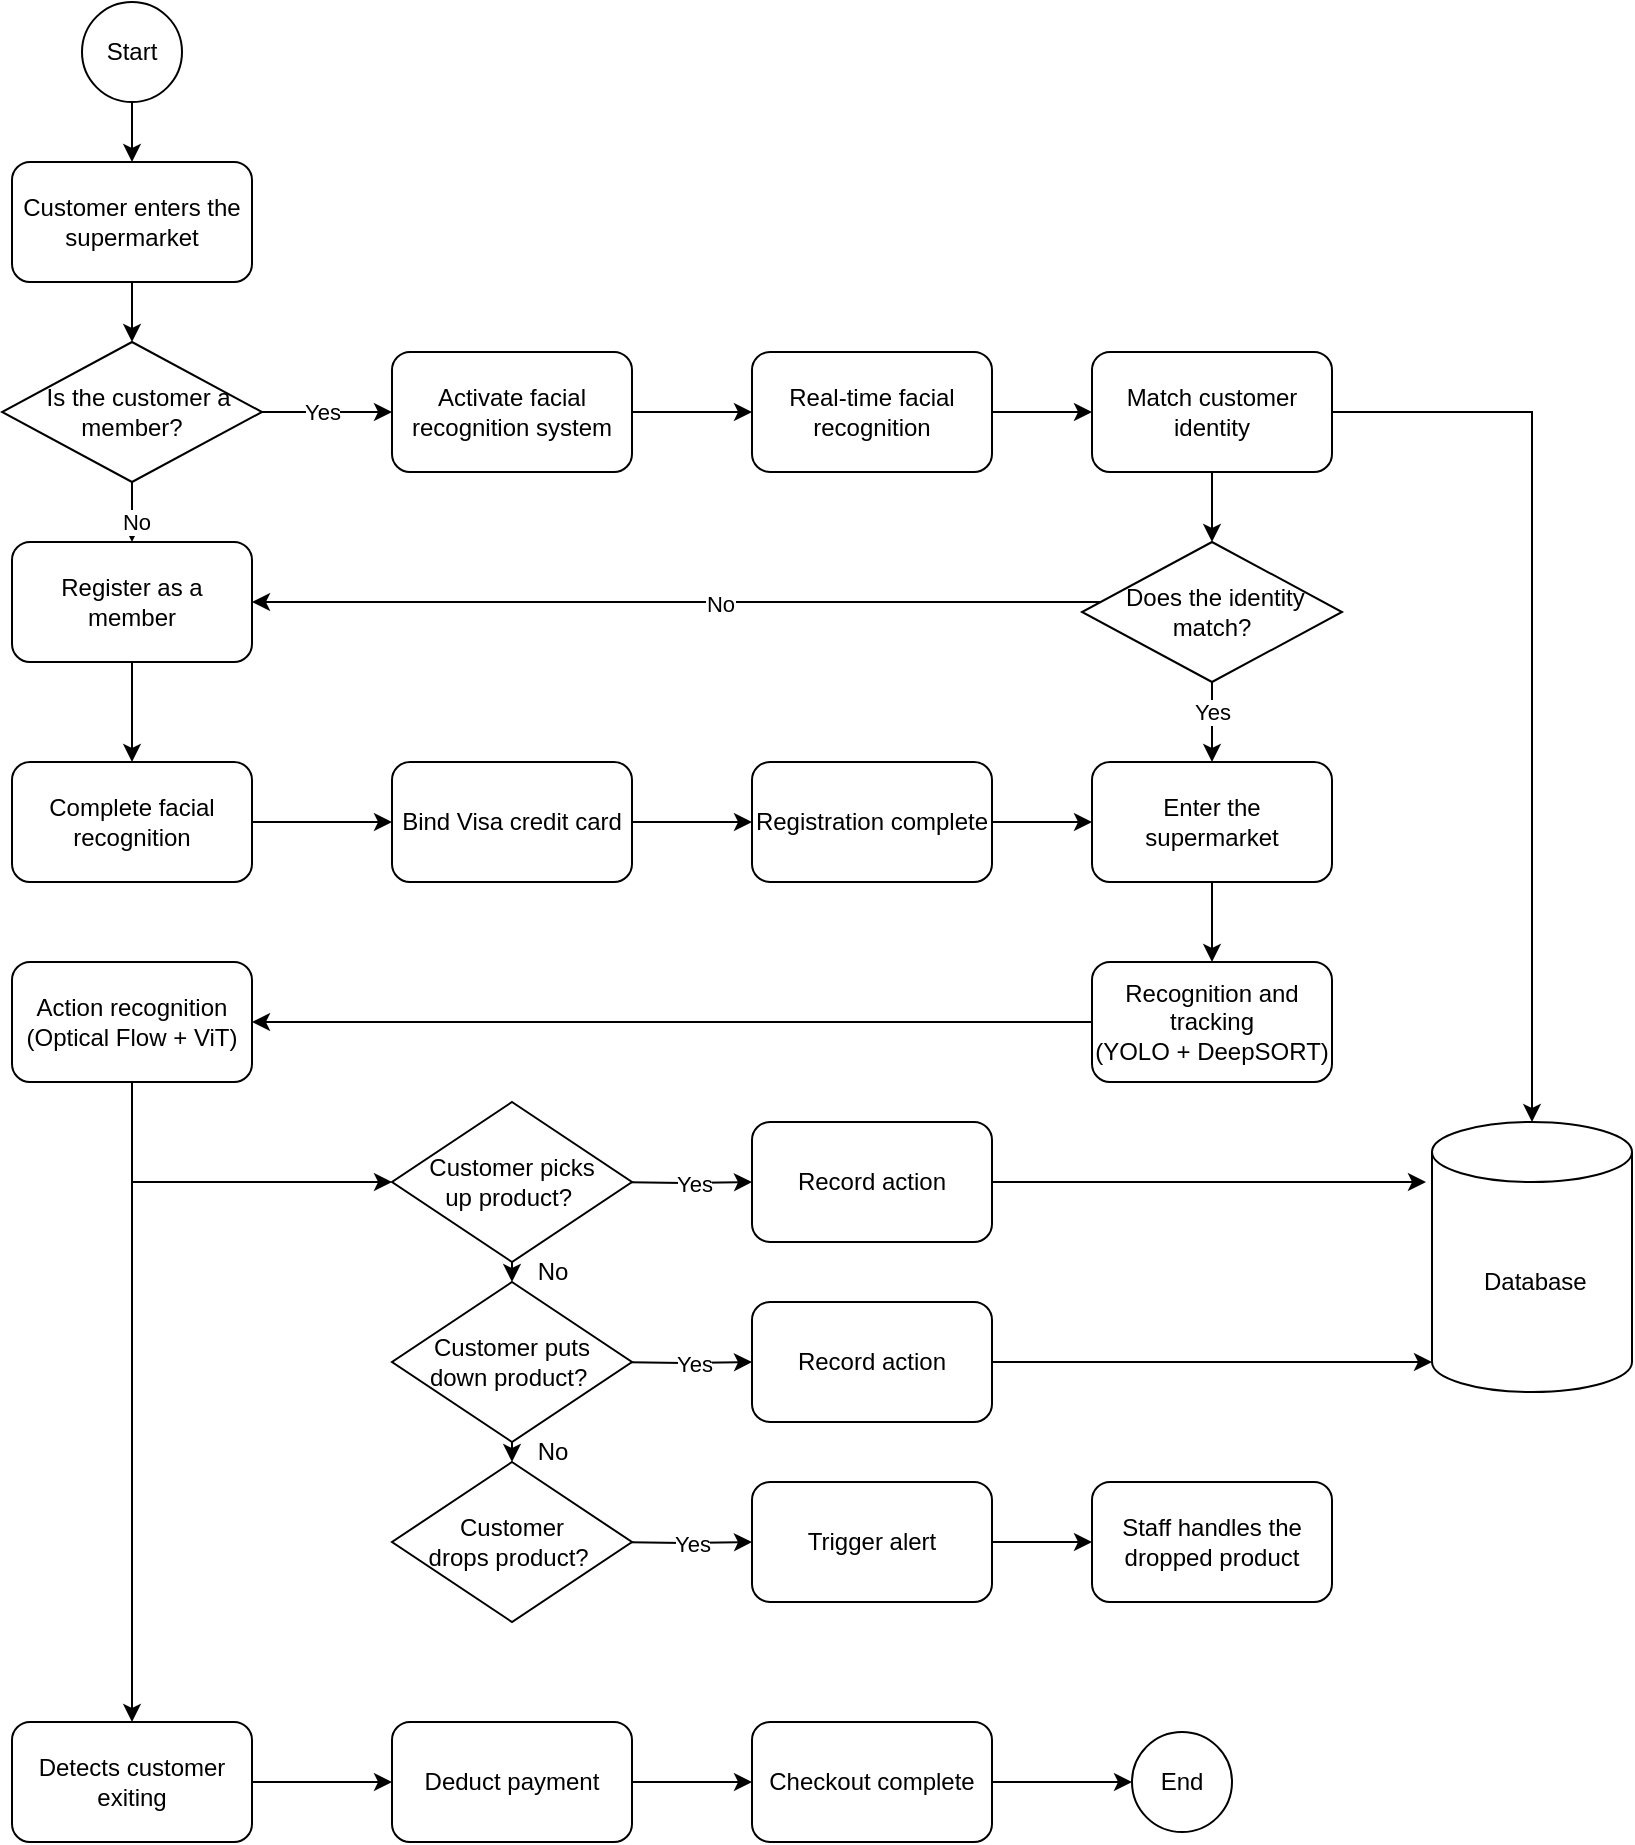 <mxfile version="26.0.6">
  <diagram id="C5RBs43oDa-KdzZeNtuy" name="Page-1">
    <mxGraphModel dx="1288" dy="1112" grid="1" gridSize="10" guides="1" tooltips="1" connect="1" arrows="1" fold="1" page="1" pageScale="1" pageWidth="827" pageHeight="1169" math="0" shadow="0">
      <root>
        <mxCell id="WIyWlLk6GJQsqaUBKTNV-0" />
        <mxCell id="WIyWlLk6GJQsqaUBKTNV-1" parent="WIyWlLk6GJQsqaUBKTNV-0" />
        <mxCell id="DH9YnwBXeE9jykHtQt9v-0" value="&lt;div&gt;&lt;p class=&quot;p1&quot;&gt;Start&lt;/p&gt;&lt;/div&gt;" style="ellipse;whiteSpace=wrap;html=1;aspect=fixed;" vertex="1" parent="WIyWlLk6GJQsqaUBKTNV-1">
          <mxGeometry x="105" y="60" width="50" height="50" as="geometry" />
        </mxCell>
        <mxCell id="DH9YnwBXeE9jykHtQt9v-9" value="" style="edgeStyle=orthogonalEdgeStyle;rounded=0;orthogonalLoop=1;jettySize=auto;html=1;" edge="1" parent="WIyWlLk6GJQsqaUBKTNV-1" source="DH9YnwBXeE9jykHtQt9v-1" target="DH9YnwBXeE9jykHtQt9v-4">
          <mxGeometry relative="1" as="geometry" />
        </mxCell>
        <mxCell id="DH9YnwBXeE9jykHtQt9v-1" value="&lt;p class=&quot;p1&quot;&gt;Customer enters the supermarket&lt;/p&gt;" style="rounded=1;whiteSpace=wrap;html=1;" vertex="1" parent="WIyWlLk6GJQsqaUBKTNV-1">
          <mxGeometry x="70" y="140" width="120" height="60" as="geometry" />
        </mxCell>
        <mxCell id="DH9YnwBXeE9jykHtQt9v-11" value="" style="edgeStyle=orthogonalEdgeStyle;rounded=0;orthogonalLoop=1;jettySize=auto;html=1;" edge="1" parent="WIyWlLk6GJQsqaUBKTNV-1" source="DH9YnwBXeE9jykHtQt9v-2" target="DH9YnwBXeE9jykHtQt9v-10">
          <mxGeometry relative="1" as="geometry" />
        </mxCell>
        <mxCell id="DH9YnwBXeE9jykHtQt9v-2" value="&lt;p class=&quot;p1&quot;&gt;Activate facial recognition system&lt;/p&gt;" style="rounded=1;whiteSpace=wrap;html=1;" vertex="1" parent="WIyWlLk6GJQsqaUBKTNV-1">
          <mxGeometry x="260" y="235" width="120" height="60" as="geometry" />
        </mxCell>
        <mxCell id="DH9YnwBXeE9jykHtQt9v-24" value="" style="edgeStyle=orthogonalEdgeStyle;rounded=0;orthogonalLoop=1;jettySize=auto;html=1;" edge="1" parent="WIyWlLk6GJQsqaUBKTNV-1" source="DH9YnwBXeE9jykHtQt9v-4" target="DH9YnwBXeE9jykHtQt9v-23">
          <mxGeometry relative="1" as="geometry" />
        </mxCell>
        <mxCell id="DH9YnwBXeE9jykHtQt9v-25" value="No" style="edgeLabel;html=1;align=center;verticalAlign=middle;resizable=0;points=[];" vertex="1" connectable="0" parent="DH9YnwBXeE9jykHtQt9v-24">
          <mxGeometry x="-0.224" y="2" relative="1" as="geometry">
            <mxPoint as="offset" />
          </mxGeometry>
        </mxCell>
        <mxCell id="DH9YnwBXeE9jykHtQt9v-4" value="&lt;p class=&quot;p1&quot;&gt;&amp;nbsp; Is the customer a member?&lt;/p&gt;" style="rhombus;whiteSpace=wrap;html=1;" vertex="1" parent="WIyWlLk6GJQsqaUBKTNV-1">
          <mxGeometry x="65" y="230" width="130" height="70" as="geometry" />
        </mxCell>
        <mxCell id="DH9YnwBXeE9jykHtQt9v-5" value="" style="endArrow=classic;html=1;rounded=0;exitX=1;exitY=0.5;exitDx=0;exitDy=0;entryX=0;entryY=0.5;entryDx=0;entryDy=0;" edge="1" parent="WIyWlLk6GJQsqaUBKTNV-1" source="DH9YnwBXeE9jykHtQt9v-4" target="DH9YnwBXeE9jykHtQt9v-2">
          <mxGeometry width="50" height="50" relative="1" as="geometry">
            <mxPoint x="310" y="270" as="sourcePoint" />
            <mxPoint x="360" y="220" as="targetPoint" />
          </mxGeometry>
        </mxCell>
        <mxCell id="DH9YnwBXeE9jykHtQt9v-6" value="Yes" style="edgeLabel;html=1;align=center;verticalAlign=middle;resizable=0;points=[];" vertex="1" connectable="0" parent="DH9YnwBXeE9jykHtQt9v-5">
          <mxGeometry x="-0.093" y="7" relative="1" as="geometry">
            <mxPoint y="7" as="offset" />
          </mxGeometry>
        </mxCell>
        <mxCell id="DH9YnwBXeE9jykHtQt9v-8" value="" style="endArrow=classic;html=1;rounded=0;exitX=0.5;exitY=1;exitDx=0;exitDy=0;" edge="1" parent="WIyWlLk6GJQsqaUBKTNV-1" source="DH9YnwBXeE9jykHtQt9v-0" target="DH9YnwBXeE9jykHtQt9v-1">
          <mxGeometry width="50" height="50" relative="1" as="geometry">
            <mxPoint x="310" y="270" as="sourcePoint" />
            <mxPoint x="360" y="220" as="targetPoint" />
          </mxGeometry>
        </mxCell>
        <mxCell id="DH9YnwBXeE9jykHtQt9v-13" value="" style="edgeStyle=orthogonalEdgeStyle;rounded=0;orthogonalLoop=1;jettySize=auto;html=1;" edge="1" parent="WIyWlLk6GJQsqaUBKTNV-1" source="DH9YnwBXeE9jykHtQt9v-10" target="DH9YnwBXeE9jykHtQt9v-12">
          <mxGeometry relative="1" as="geometry" />
        </mxCell>
        <mxCell id="DH9YnwBXeE9jykHtQt9v-10" value="&lt;br&gt;Real-time facial recognition&lt;div&gt;&lt;br/&gt;&lt;/div&gt;" style="whiteSpace=wrap;html=1;rounded=1;" vertex="1" parent="WIyWlLk6GJQsqaUBKTNV-1">
          <mxGeometry x="440" y="235" width="120" height="60" as="geometry" />
        </mxCell>
        <mxCell id="DH9YnwBXeE9jykHtQt9v-15" value="" style="edgeStyle=orthogonalEdgeStyle;rounded=0;orthogonalLoop=1;jettySize=auto;html=1;" edge="1" parent="WIyWlLk6GJQsqaUBKTNV-1" source="DH9YnwBXeE9jykHtQt9v-12" target="DH9YnwBXeE9jykHtQt9v-14">
          <mxGeometry relative="1" as="geometry" />
        </mxCell>
        <mxCell id="DH9YnwBXeE9jykHtQt9v-26" value="" style="edgeStyle=orthogonalEdgeStyle;rounded=0;orthogonalLoop=1;jettySize=auto;html=1;" edge="1" parent="WIyWlLk6GJQsqaUBKTNV-1" source="DH9YnwBXeE9jykHtQt9v-12" target="DH9YnwBXeE9jykHtQt9v-22">
          <mxGeometry relative="1" as="geometry" />
        </mxCell>
        <mxCell id="DH9YnwBXeE9jykHtQt9v-12" value="&lt;p class=&quot;p1&quot;&gt;Match customer identity&lt;/p&gt;" style="whiteSpace=wrap;html=1;rounded=1;" vertex="1" parent="WIyWlLk6GJQsqaUBKTNV-1">
          <mxGeometry x="610" y="235" width="120" height="60" as="geometry" />
        </mxCell>
        <mxCell id="DH9YnwBXeE9jykHtQt9v-14" value="&amp;nbsp;Database" style="shape=cylinder3;whiteSpace=wrap;html=1;boundedLbl=1;backgroundOutline=1;size=15;" vertex="1" parent="WIyWlLk6GJQsqaUBKTNV-1">
          <mxGeometry x="780" y="620" width="100" height="135" as="geometry" />
        </mxCell>
        <mxCell id="DH9YnwBXeE9jykHtQt9v-27" value="" style="edgeStyle=orthogonalEdgeStyle;rounded=0;orthogonalLoop=1;jettySize=auto;html=1;" edge="1" parent="WIyWlLk6GJQsqaUBKTNV-1" source="DH9YnwBXeE9jykHtQt9v-22" target="DH9YnwBXeE9jykHtQt9v-23">
          <mxGeometry relative="1" as="geometry">
            <Array as="points">
              <mxPoint x="470" y="360" />
              <mxPoint x="470" y="360" />
            </Array>
          </mxGeometry>
        </mxCell>
        <mxCell id="DH9YnwBXeE9jykHtQt9v-28" value="No" style="edgeLabel;html=1;align=center;verticalAlign=middle;resizable=0;points=[];" vertex="1" connectable="0" parent="DH9YnwBXeE9jykHtQt9v-27">
          <mxGeometry x="-0.1" y="1" relative="1" as="geometry">
            <mxPoint as="offset" />
          </mxGeometry>
        </mxCell>
        <mxCell id="DH9YnwBXeE9jykHtQt9v-30" value="" style="edgeStyle=orthogonalEdgeStyle;rounded=0;orthogonalLoop=1;jettySize=auto;html=1;" edge="1" parent="WIyWlLk6GJQsqaUBKTNV-1" source="DH9YnwBXeE9jykHtQt9v-22" target="DH9YnwBXeE9jykHtQt9v-29">
          <mxGeometry relative="1" as="geometry" />
        </mxCell>
        <mxCell id="DH9YnwBXeE9jykHtQt9v-31" value="Yes" style="edgeLabel;html=1;align=center;verticalAlign=middle;resizable=0;points=[];" vertex="1" connectable="0" parent="DH9YnwBXeE9jykHtQt9v-30">
          <mxGeometry x="-0.247" relative="1" as="geometry">
            <mxPoint as="offset" />
          </mxGeometry>
        </mxCell>
        <mxCell id="DH9YnwBXeE9jykHtQt9v-22" value="&amp;nbsp;Does the identity match?" style="rhombus;whiteSpace=wrap;html=1;" vertex="1" parent="WIyWlLk6GJQsqaUBKTNV-1">
          <mxGeometry x="605" y="330" width="130" height="70" as="geometry" />
        </mxCell>
        <mxCell id="DH9YnwBXeE9jykHtQt9v-33" value="" style="edgeStyle=orthogonalEdgeStyle;rounded=0;orthogonalLoop=1;jettySize=auto;html=1;" edge="1" parent="WIyWlLk6GJQsqaUBKTNV-1" source="DH9YnwBXeE9jykHtQt9v-23" target="DH9YnwBXeE9jykHtQt9v-32">
          <mxGeometry relative="1" as="geometry" />
        </mxCell>
        <mxCell id="DH9YnwBXeE9jykHtQt9v-23" value="&lt;p class=&quot;p1&quot;&gt;Register as a member&lt;/p&gt;" style="rounded=1;whiteSpace=wrap;html=1;" vertex="1" parent="WIyWlLk6GJQsqaUBKTNV-1">
          <mxGeometry x="70" y="330" width="120" height="60" as="geometry" />
        </mxCell>
        <mxCell id="DH9YnwBXeE9jykHtQt9v-40" value="" style="edgeStyle=orthogonalEdgeStyle;rounded=0;orthogonalLoop=1;jettySize=auto;html=1;" edge="1" parent="WIyWlLk6GJQsqaUBKTNV-1" source="DH9YnwBXeE9jykHtQt9v-29" target="DH9YnwBXeE9jykHtQt9v-39">
          <mxGeometry relative="1" as="geometry" />
        </mxCell>
        <mxCell id="DH9YnwBXeE9jykHtQt9v-29" value="&lt;p class=&quot;p1&quot;&gt;Enter the supermarket&lt;/p&gt;" style="rounded=1;whiteSpace=wrap;html=1;" vertex="1" parent="WIyWlLk6GJQsqaUBKTNV-1">
          <mxGeometry x="610" y="440" width="120" height="60" as="geometry" />
        </mxCell>
        <mxCell id="DH9YnwBXeE9jykHtQt9v-35" value="" style="edgeStyle=orthogonalEdgeStyle;rounded=0;orthogonalLoop=1;jettySize=auto;html=1;" edge="1" parent="WIyWlLk6GJQsqaUBKTNV-1" source="DH9YnwBXeE9jykHtQt9v-32" target="DH9YnwBXeE9jykHtQt9v-34">
          <mxGeometry relative="1" as="geometry" />
        </mxCell>
        <mxCell id="DH9YnwBXeE9jykHtQt9v-32" value="&lt;p class=&quot;p1&quot;&gt;Complete facial recognition&lt;/p&gt;" style="whiteSpace=wrap;html=1;rounded=1;" vertex="1" parent="WIyWlLk6GJQsqaUBKTNV-1">
          <mxGeometry x="70" y="440" width="120" height="60" as="geometry" />
        </mxCell>
        <mxCell id="DH9YnwBXeE9jykHtQt9v-37" value="" style="edgeStyle=orthogonalEdgeStyle;rounded=0;orthogonalLoop=1;jettySize=auto;html=1;" edge="1" parent="WIyWlLk6GJQsqaUBKTNV-1" source="DH9YnwBXeE9jykHtQt9v-34" target="DH9YnwBXeE9jykHtQt9v-36">
          <mxGeometry relative="1" as="geometry" />
        </mxCell>
        <mxCell id="DH9YnwBXeE9jykHtQt9v-34" value="&lt;p class=&quot;p1&quot;&gt;Bind Visa credit card&lt;/p&gt;" style="whiteSpace=wrap;html=1;rounded=1;" vertex="1" parent="WIyWlLk6GJQsqaUBKTNV-1">
          <mxGeometry x="260" y="440" width="120" height="60" as="geometry" />
        </mxCell>
        <mxCell id="DH9YnwBXeE9jykHtQt9v-38" value="" style="edgeStyle=orthogonalEdgeStyle;rounded=0;orthogonalLoop=1;jettySize=auto;html=1;" edge="1" parent="WIyWlLk6GJQsqaUBKTNV-1" source="DH9YnwBXeE9jykHtQt9v-36" target="DH9YnwBXeE9jykHtQt9v-29">
          <mxGeometry relative="1" as="geometry" />
        </mxCell>
        <mxCell id="DH9YnwBXeE9jykHtQt9v-36" value="&lt;p class=&quot;p1&quot;&gt;Registration complete&lt;/p&gt;" style="whiteSpace=wrap;html=1;rounded=1;" vertex="1" parent="WIyWlLk6GJQsqaUBKTNV-1">
          <mxGeometry x="440" y="440" width="120" height="60" as="geometry" />
        </mxCell>
        <mxCell id="DH9YnwBXeE9jykHtQt9v-42" value="" style="edgeStyle=orthogonalEdgeStyle;rounded=0;orthogonalLoop=1;jettySize=auto;html=1;" edge="1" parent="WIyWlLk6GJQsqaUBKTNV-1" source="DH9YnwBXeE9jykHtQt9v-39" target="DH9YnwBXeE9jykHtQt9v-41">
          <mxGeometry relative="1" as="geometry" />
        </mxCell>
        <mxCell id="DH9YnwBXeE9jykHtQt9v-39" value="Recognition and tracking&lt;div&gt;(YOLO + DeepSORT)&lt;/div&gt;" style="whiteSpace=wrap;html=1;rounded=1;" vertex="1" parent="WIyWlLk6GJQsqaUBKTNV-1">
          <mxGeometry x="610" y="540" width="120" height="60" as="geometry" />
        </mxCell>
        <mxCell id="DH9YnwBXeE9jykHtQt9v-59" value="" style="edgeStyle=orthogonalEdgeStyle;rounded=0;orthogonalLoop=1;jettySize=auto;html=1;" edge="1" parent="WIyWlLk6GJQsqaUBKTNV-1" source="DH9YnwBXeE9jykHtQt9v-41" target="DH9YnwBXeE9jykHtQt9v-58">
          <mxGeometry relative="1" as="geometry" />
        </mxCell>
        <mxCell id="DH9YnwBXeE9jykHtQt9v-41" value="Action recognition&lt;div&gt;(&lt;span style=&quot;background-color: transparent; color: light-dark(rgb(0, 0, 0), rgb(255, 255, 255));&quot;&gt;Optical Flow + ViT)&lt;/span&gt;&lt;/div&gt;" style="whiteSpace=wrap;html=1;rounded=1;" vertex="1" parent="WIyWlLk6GJQsqaUBKTNV-1">
          <mxGeometry x="70" y="540" width="120" height="60" as="geometry" />
        </mxCell>
        <mxCell id="DH9YnwBXeE9jykHtQt9v-49" value="" style="edgeStyle=orthogonalEdgeStyle;rounded=0;orthogonalLoop=1;jettySize=auto;html=1;" edge="1" parent="WIyWlLk6GJQsqaUBKTNV-1" target="DH9YnwBXeE9jykHtQt9v-48">
          <mxGeometry relative="1" as="geometry">
            <mxPoint x="370" y="650.0" as="sourcePoint" />
          </mxGeometry>
        </mxCell>
        <mxCell id="DH9YnwBXeE9jykHtQt9v-63" value="Yes" style="edgeLabel;html=1;align=center;verticalAlign=middle;resizable=0;points=[];" vertex="1" connectable="0" parent="DH9YnwBXeE9jykHtQt9v-49">
          <mxGeometry x="-0.263" y="-3" relative="1" as="geometry">
            <mxPoint x="15" y="-3" as="offset" />
          </mxGeometry>
        </mxCell>
        <mxCell id="DH9YnwBXeE9jykHtQt9v-45" value="" style="endArrow=classic;html=1;rounded=0;exitX=0.75;exitY=1;exitDx=0;exitDy=0;entryX=0;entryY=0.5;entryDx=0;entryDy=0;" edge="1" parent="WIyWlLk6GJQsqaUBKTNV-1" target="DH9YnwBXeE9jykHtQt9v-60">
          <mxGeometry width="50" height="50" relative="1" as="geometry">
            <mxPoint x="130" y="600" as="sourcePoint" />
            <mxPoint x="220" y="650.0" as="targetPoint" />
            <Array as="points">
              <mxPoint x="130" y="630" />
              <mxPoint x="130" y="650" />
            </Array>
          </mxGeometry>
        </mxCell>
        <mxCell id="DH9YnwBXeE9jykHtQt9v-51" value="" style="edgeStyle=orthogonalEdgeStyle;rounded=0;orthogonalLoop=1;jettySize=auto;html=1;" edge="1" parent="WIyWlLk6GJQsqaUBKTNV-1" target="DH9YnwBXeE9jykHtQt9v-50">
          <mxGeometry relative="1" as="geometry">
            <mxPoint x="370" y="740.0" as="sourcePoint" />
          </mxGeometry>
        </mxCell>
        <mxCell id="DH9YnwBXeE9jykHtQt9v-64" value="Yes" style="edgeLabel;html=1;align=center;verticalAlign=middle;resizable=0;points=[];" vertex="1" connectable="0" parent="DH9YnwBXeE9jykHtQt9v-51">
          <mxGeometry x="-0.326" y="1" relative="1" as="geometry">
            <mxPoint x="17" y="1" as="offset" />
          </mxGeometry>
        </mxCell>
        <mxCell id="DH9YnwBXeE9jykHtQt9v-48" value="Record action" style="whiteSpace=wrap;html=1;rounded=1;" vertex="1" parent="WIyWlLk6GJQsqaUBKTNV-1">
          <mxGeometry x="440" y="620" width="120" height="60" as="geometry" />
        </mxCell>
        <mxCell id="DH9YnwBXeE9jykHtQt9v-50" value="Record action" style="whiteSpace=wrap;html=1;rounded=1;" vertex="1" parent="WIyWlLk6GJQsqaUBKTNV-1">
          <mxGeometry x="440" y="710" width="120" height="60" as="geometry" />
        </mxCell>
        <mxCell id="DH9YnwBXeE9jykHtQt9v-55" value="" style="edgeStyle=orthogonalEdgeStyle;rounded=0;orthogonalLoop=1;jettySize=auto;html=1;" edge="1" parent="WIyWlLk6GJQsqaUBKTNV-1" target="DH9YnwBXeE9jykHtQt9v-54">
          <mxGeometry relative="1" as="geometry">
            <mxPoint x="370" y="830.0" as="sourcePoint" />
          </mxGeometry>
        </mxCell>
        <mxCell id="DH9YnwBXeE9jykHtQt9v-65" value="Yes" style="edgeLabel;html=1;align=center;verticalAlign=middle;resizable=0;points=[];" vertex="1" connectable="0" parent="DH9YnwBXeE9jykHtQt9v-55">
          <mxGeometry x="-0.078" y="1" relative="1" as="geometry">
            <mxPoint x="7" y="1" as="offset" />
          </mxGeometry>
        </mxCell>
        <mxCell id="DH9YnwBXeE9jykHtQt9v-57" value="" style="edgeStyle=orthogonalEdgeStyle;rounded=0;orthogonalLoop=1;jettySize=auto;html=1;" edge="1" parent="WIyWlLk6GJQsqaUBKTNV-1" source="DH9YnwBXeE9jykHtQt9v-54" target="DH9YnwBXeE9jykHtQt9v-56">
          <mxGeometry relative="1" as="geometry" />
        </mxCell>
        <mxCell id="DH9YnwBXeE9jykHtQt9v-54" value="&lt;p class=&quot;p1&quot;&gt;Trigger alert&lt;/p&gt;" style="whiteSpace=wrap;html=1;rounded=1;" vertex="1" parent="WIyWlLk6GJQsqaUBKTNV-1">
          <mxGeometry x="440" y="800" width="120" height="60" as="geometry" />
        </mxCell>
        <mxCell id="DH9YnwBXeE9jykHtQt9v-56" value="&lt;p class=&quot;p1&quot;&gt;Staff handles the dropped product&lt;/p&gt;" style="whiteSpace=wrap;html=1;rounded=1;" vertex="1" parent="WIyWlLk6GJQsqaUBKTNV-1">
          <mxGeometry x="610" y="800" width="120" height="60" as="geometry" />
        </mxCell>
        <mxCell id="DH9YnwBXeE9jykHtQt9v-71" value="" style="edgeStyle=orthogonalEdgeStyle;rounded=0;orthogonalLoop=1;jettySize=auto;html=1;" edge="1" parent="WIyWlLk6GJQsqaUBKTNV-1" source="DH9YnwBXeE9jykHtQt9v-58" target="DH9YnwBXeE9jykHtQt9v-70">
          <mxGeometry relative="1" as="geometry" />
        </mxCell>
        <mxCell id="DH9YnwBXeE9jykHtQt9v-58" value="&lt;p class=&quot;p1&quot;&gt;D&lt;span style=&quot;background-color: transparent; color: light-dark(rgb(0, 0, 0), rgb(255, 255, 255));&quot;&gt;etects customer exiting&lt;/span&gt;&lt;/p&gt;" style="whiteSpace=wrap;html=1;rounded=1;" vertex="1" parent="WIyWlLk6GJQsqaUBKTNV-1">
          <mxGeometry x="70" y="920" width="120" height="60" as="geometry" />
        </mxCell>
        <mxCell id="DH9YnwBXeE9jykHtQt9v-60" value="&lt;p class=&quot;p1&quot;&gt;Customer picks up&amp;nbsp;&lt;span style=&quot;background-color: transparent; color: light-dark(rgb(0, 0, 0), rgb(255, 255, 255));&quot;&gt;product?&lt;/span&gt;&lt;span style=&quot;background-color: transparent; color: light-dark(rgb(0, 0, 0), rgb(255, 255, 255));&quot; class=&quot;Apple-converted-space&quot;&gt;&amp;nbsp;&lt;/span&gt;&lt;/p&gt;" style="rhombus;whiteSpace=wrap;html=1;" vertex="1" parent="WIyWlLk6GJQsqaUBKTNV-1">
          <mxGeometry x="260" y="610" width="120" height="80" as="geometry" />
        </mxCell>
        <mxCell id="DH9YnwBXeE9jykHtQt9v-61" value="Customer puts down&amp;nbsp;&lt;span style=&quot;color: light-dark(rgb(0, 0, 0), rgb(255, 255, 255)); background-color: transparent;&quot;&gt;product?&lt;/span&gt;&lt;span style=&quot;color: light-dark(rgb(0, 0, 0), rgb(255, 255, 255)); background-color: transparent;&quot; class=&quot;Apple-converted-space&quot;&gt;&amp;nbsp;&lt;/span&gt;" style="rhombus;whiteSpace=wrap;html=1;" vertex="1" parent="WIyWlLk6GJQsqaUBKTNV-1">
          <mxGeometry x="260" y="700" width="120" height="80" as="geometry" />
        </mxCell>
        <mxCell id="DH9YnwBXeE9jykHtQt9v-62" value="Customer drops&amp;nbsp;&lt;span style=&quot;color: light-dark(rgb(0, 0, 0), rgb(255, 255, 255)); background-color: transparent;&quot;&gt;product?&lt;/span&gt;&lt;span style=&quot;color: light-dark(rgb(0, 0, 0), rgb(255, 255, 255)); background-color: transparent;&quot; class=&quot;Apple-converted-space&quot;&gt;&amp;nbsp;&lt;/span&gt;" style="rhombus;whiteSpace=wrap;html=1;" vertex="1" parent="WIyWlLk6GJQsqaUBKTNV-1">
          <mxGeometry x="260" y="790" width="120" height="80" as="geometry" />
        </mxCell>
        <mxCell id="DH9YnwBXeE9jykHtQt9v-66" value="" style="endArrow=classic;html=1;rounded=0;exitX=0.5;exitY=1;exitDx=0;exitDy=0;entryX=0.5;entryY=0;entryDx=0;entryDy=0;" edge="1" parent="WIyWlLk6GJQsqaUBKTNV-1" source="DH9YnwBXeE9jykHtQt9v-60" target="DH9YnwBXeE9jykHtQt9v-61">
          <mxGeometry width="50" height="50" relative="1" as="geometry">
            <mxPoint x="300" y="470" as="sourcePoint" />
            <mxPoint x="350" y="420" as="targetPoint" />
          </mxGeometry>
        </mxCell>
        <mxCell id="DH9YnwBXeE9jykHtQt9v-67" value="No" style="text;html=1;align=center;verticalAlign=middle;resizable=0;points=[];autosize=1;strokeColor=none;fillColor=none;" vertex="1" parent="WIyWlLk6GJQsqaUBKTNV-1">
          <mxGeometry x="320" y="680" width="40" height="30" as="geometry" />
        </mxCell>
        <mxCell id="DH9YnwBXeE9jykHtQt9v-68" value="No" style="text;html=1;align=center;verticalAlign=middle;resizable=0;points=[];autosize=1;strokeColor=none;fillColor=none;" vertex="1" parent="WIyWlLk6GJQsqaUBKTNV-1">
          <mxGeometry x="320" y="770" width="40" height="30" as="geometry" />
        </mxCell>
        <mxCell id="DH9YnwBXeE9jykHtQt9v-69" value="" style="endArrow=classic;html=1;rounded=0;" edge="1" parent="WIyWlLk6GJQsqaUBKTNV-1" target="DH9YnwBXeE9jykHtQt9v-62">
          <mxGeometry width="50" height="50" relative="1" as="geometry">
            <mxPoint x="320" y="780" as="sourcePoint" />
            <mxPoint x="350" y="420" as="targetPoint" />
          </mxGeometry>
        </mxCell>
        <mxCell id="DH9YnwBXeE9jykHtQt9v-77" value="" style="edgeStyle=orthogonalEdgeStyle;rounded=0;orthogonalLoop=1;jettySize=auto;html=1;" edge="1" parent="WIyWlLk6GJQsqaUBKTNV-1" source="DH9YnwBXeE9jykHtQt9v-70" target="DH9YnwBXeE9jykHtQt9v-76">
          <mxGeometry relative="1" as="geometry" />
        </mxCell>
        <mxCell id="DH9YnwBXeE9jykHtQt9v-70" value="&lt;p class=&quot;p1&quot;&gt;Deduct payment&lt;/p&gt;" style="whiteSpace=wrap;html=1;rounded=1;" vertex="1" parent="WIyWlLk6GJQsqaUBKTNV-1">
          <mxGeometry x="260" y="920" width="120" height="60" as="geometry" />
        </mxCell>
        <mxCell id="DH9YnwBXeE9jykHtQt9v-72" value="" style="endArrow=classic;html=1;rounded=0;exitX=1;exitY=0.5;exitDx=0;exitDy=0;" edge="1" parent="WIyWlLk6GJQsqaUBKTNV-1" source="DH9YnwBXeE9jykHtQt9v-48">
          <mxGeometry width="50" height="50" relative="1" as="geometry">
            <mxPoint x="570" y="650" as="sourcePoint" />
            <mxPoint x="777" y="650" as="targetPoint" />
            <Array as="points" />
          </mxGeometry>
        </mxCell>
        <mxCell id="DH9YnwBXeE9jykHtQt9v-73" value="" style="endArrow=classic;html=1;rounded=0;exitX=1;exitY=0.5;exitDx=0;exitDy=0;entryX=0;entryY=1;entryDx=0;entryDy=-15;entryPerimeter=0;" edge="1" parent="WIyWlLk6GJQsqaUBKTNV-1" source="DH9YnwBXeE9jykHtQt9v-50" target="DH9YnwBXeE9jykHtQt9v-14">
          <mxGeometry width="50" height="50" relative="1" as="geometry">
            <mxPoint x="570" y="740" as="sourcePoint" />
            <mxPoint x="827" y="740" as="targetPoint" />
            <Array as="points" />
          </mxGeometry>
        </mxCell>
        <mxCell id="DH9YnwBXeE9jykHtQt9v-76" value="&lt;p class=&quot;p1&quot;&gt;Checkout complete&lt;/p&gt;" style="whiteSpace=wrap;html=1;rounded=1;" vertex="1" parent="WIyWlLk6GJQsqaUBKTNV-1">
          <mxGeometry x="440" y="920" width="120" height="60" as="geometry" />
        </mxCell>
        <mxCell id="DH9YnwBXeE9jykHtQt9v-79" value="&lt;div&gt;&lt;p class=&quot;p1&quot;&gt;End&lt;/p&gt;&lt;/div&gt;" style="ellipse;whiteSpace=wrap;html=1;aspect=fixed;" vertex="1" parent="WIyWlLk6GJQsqaUBKTNV-1">
          <mxGeometry x="630" y="925" width="50" height="50" as="geometry" />
        </mxCell>
        <mxCell id="DH9YnwBXeE9jykHtQt9v-80" value="" style="endArrow=classic;html=1;rounded=0;exitX=1;exitY=0.5;exitDx=0;exitDy=0;entryX=0;entryY=0.5;entryDx=0;entryDy=0;" edge="1" parent="WIyWlLk6GJQsqaUBKTNV-1" source="DH9YnwBXeE9jykHtQt9v-76" target="DH9YnwBXeE9jykHtQt9v-79">
          <mxGeometry width="50" height="50" relative="1" as="geometry">
            <mxPoint x="340" y="690" as="sourcePoint" />
            <mxPoint x="390" y="640" as="targetPoint" />
          </mxGeometry>
        </mxCell>
      </root>
    </mxGraphModel>
  </diagram>
</mxfile>
